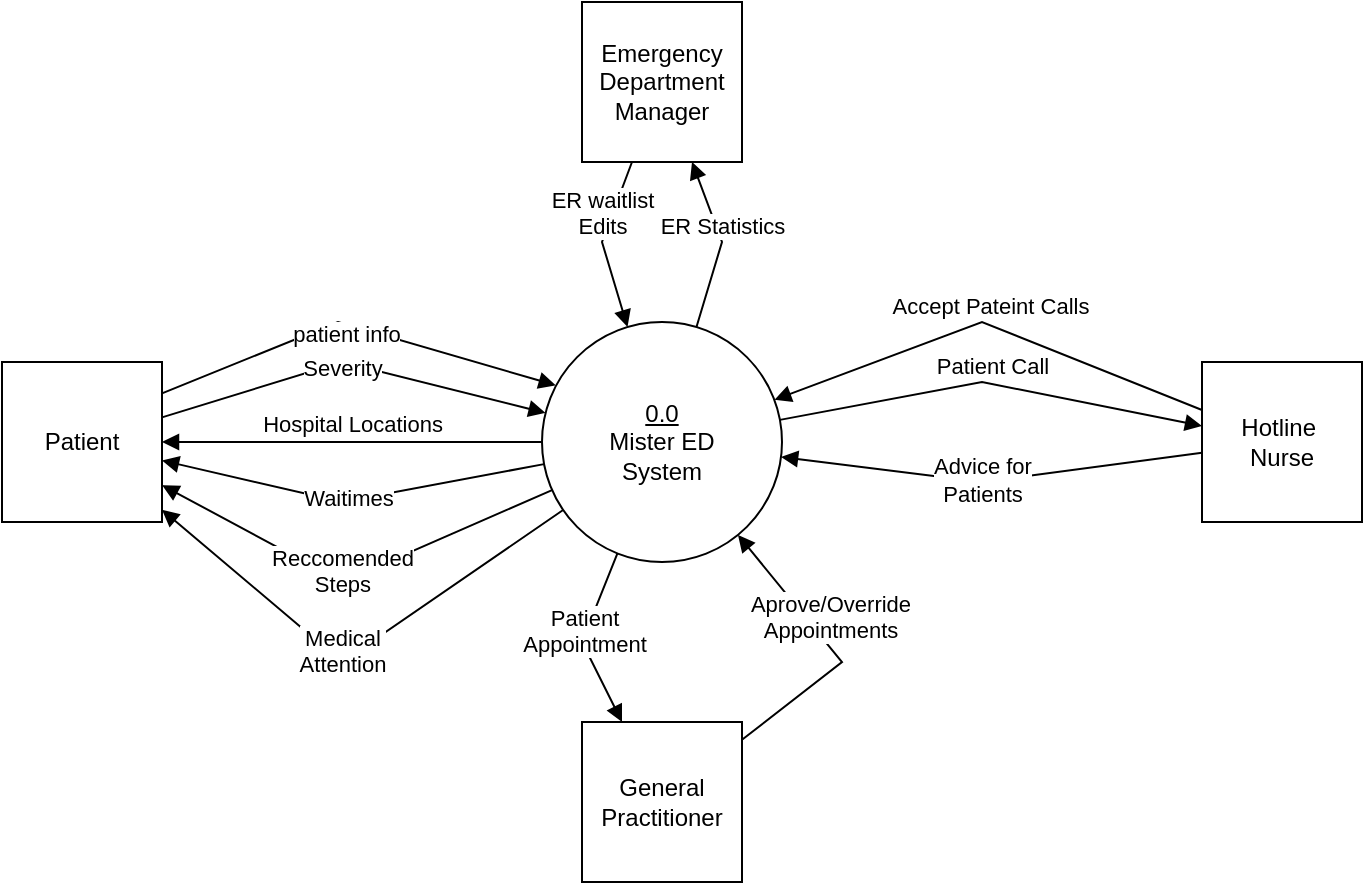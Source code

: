 <mxfile version="24.8.3">
  <diagram name="Page-1" id="wVYBC4rcMu2nw_acVL41">
    <mxGraphModel dx="899" dy="492" grid="1" gridSize="10" guides="1" tooltips="1" connect="1" arrows="1" fold="1" page="1" pageScale="1" pageWidth="850" pageHeight="1100" math="0" shadow="0">
      <root>
        <mxCell id="0" />
        <mxCell id="1" parent="0" />
        <mxCell id="YmnD2H-DsPDv7kOZWSRZ-1" value="&lt;div&gt;&lt;u&gt;0.0&lt;/u&gt;&lt;/div&gt;Mister ED&lt;div&gt;System&lt;/div&gt;" style="ellipse;whiteSpace=wrap;html=1;aspect=fixed;" parent="1" vertex="1">
          <mxGeometry x="340" y="210" width="120" height="120" as="geometry" />
        </mxCell>
        <mxCell id="YmnD2H-DsPDv7kOZWSRZ-2" value="Patient" style="whiteSpace=wrap;html=1;aspect=fixed;" parent="1" vertex="1">
          <mxGeometry x="70" y="230" width="80" height="80" as="geometry" />
        </mxCell>
        <mxCell id="YmnD2H-DsPDv7kOZWSRZ-3" value="Hotline&amp;nbsp;&lt;div&gt;Nurse&lt;/div&gt;" style="whiteSpace=wrap;html=1;aspect=fixed;" parent="1" vertex="1">
          <mxGeometry x="670" y="230" width="80" height="80" as="geometry" />
        </mxCell>
        <mxCell id="YmnD2H-DsPDv7kOZWSRZ-5" value="General Practitioner" style="whiteSpace=wrap;html=1;aspect=fixed;" parent="1" vertex="1">
          <mxGeometry x="360" y="410" width="80" height="80" as="geometry" />
        </mxCell>
        <mxCell id="YmnD2H-DsPDv7kOZWSRZ-6" value="Emergency Department Manager" style="whiteSpace=wrap;html=1;aspect=fixed;" parent="1" vertex="1">
          <mxGeometry x="360" y="50" width="80" height="80" as="geometry" />
        </mxCell>
        <mxCell id="YmnD2H-DsPDv7kOZWSRZ-9" value="" style="html=1;verticalAlign=bottom;endArrow=block;curved=0;rounded=0;" parent="1" source="YmnD2H-DsPDv7kOZWSRZ-2" target="YmnD2H-DsPDv7kOZWSRZ-1" edge="1">
          <mxGeometry width="80" relative="1" as="geometry">
            <mxPoint x="210" y="240" as="sourcePoint" />
            <mxPoint x="290" y="240" as="targetPoint" />
            <Array as="points">
              <mxPoint x="240" y="230" />
            </Array>
          </mxGeometry>
        </mxCell>
        <mxCell id="kG92BeQsD24bsFQ-e9bw-1" value="Severity" style="edgeLabel;html=1;align=center;verticalAlign=middle;resizable=0;points=[];" vertex="1" connectable="0" parent="YmnD2H-DsPDv7kOZWSRZ-9">
          <mxGeometry x="0.196" y="2" relative="1" as="geometry">
            <mxPoint x="-25" y="-1" as="offset" />
          </mxGeometry>
        </mxCell>
        <mxCell id="YmnD2H-DsPDv7kOZWSRZ-10" value="" style="html=1;verticalAlign=bottom;endArrow=block;curved=0;rounded=0;" parent="1" source="YmnD2H-DsPDv7kOZWSRZ-1" target="YmnD2H-DsPDv7kOZWSRZ-2" edge="1">
          <mxGeometry width="80" relative="1" as="geometry">
            <mxPoint x="200" y="330" as="sourcePoint" />
            <mxPoint x="280" y="330" as="targetPoint" />
            <Array as="points">
              <mxPoint x="240" y="300" />
            </Array>
          </mxGeometry>
        </mxCell>
        <mxCell id="kG92BeQsD24bsFQ-e9bw-2" value="Waitimes" style="edgeLabel;html=1;align=center;verticalAlign=middle;resizable=0;points=[];" vertex="1" connectable="0" parent="YmnD2H-DsPDv7kOZWSRZ-10">
          <mxGeometry x="-0.083" y="1" relative="1" as="geometry">
            <mxPoint x="-10" y="-1" as="offset" />
          </mxGeometry>
        </mxCell>
        <mxCell id="YmnD2H-DsPDv7kOZWSRZ-11" value="Hospital Locations" style="html=1;verticalAlign=bottom;endArrow=block;curved=0;rounded=0;" parent="1" source="YmnD2H-DsPDv7kOZWSRZ-1" target="YmnD2H-DsPDv7kOZWSRZ-2" edge="1">
          <mxGeometry width="80" relative="1" as="geometry">
            <mxPoint x="200" y="380" as="sourcePoint" />
            <mxPoint x="280" y="380" as="targetPoint" />
          </mxGeometry>
        </mxCell>
        <mxCell id="YmnD2H-DsPDv7kOZWSRZ-13" value="Patient Call" style="html=1;verticalAlign=bottom;endArrow=block;curved=0;rounded=0;" parent="1" source="YmnD2H-DsPDv7kOZWSRZ-1" target="YmnD2H-DsPDv7kOZWSRZ-3" edge="1">
          <mxGeometry width="80" relative="1" as="geometry">
            <mxPoint x="510" y="220" as="sourcePoint" />
            <mxPoint x="590" y="220" as="targetPoint" />
            <Array as="points">
              <mxPoint x="560" y="240" />
            </Array>
          </mxGeometry>
        </mxCell>
        <mxCell id="YmnD2H-DsPDv7kOZWSRZ-14" value="" style="html=1;verticalAlign=bottom;endArrow=block;curved=0;rounded=0;" parent="1" source="YmnD2H-DsPDv7kOZWSRZ-3" target="YmnD2H-DsPDv7kOZWSRZ-1" edge="1">
          <mxGeometry x="-0.153" y="-7" width="80" relative="1" as="geometry">
            <mxPoint x="470" y="330" as="sourcePoint" />
            <mxPoint x="550" y="330" as="targetPoint" />
            <Array as="points">
              <mxPoint x="560" y="290" />
            </Array>
            <mxPoint as="offset" />
          </mxGeometry>
        </mxCell>
        <mxCell id="kG92BeQsD24bsFQ-e9bw-3" value="Advice for&lt;div&gt;Patients&lt;/div&gt;" style="edgeLabel;html=1;align=center;verticalAlign=middle;resizable=0;points=[];" vertex="1" connectable="0" parent="YmnD2H-DsPDv7kOZWSRZ-14">
          <mxGeometry x="-0.167" y="2" relative="1" as="geometry">
            <mxPoint x="-23" as="offset" />
          </mxGeometry>
        </mxCell>
        <mxCell id="YmnD2H-DsPDv7kOZWSRZ-17" value="Patient&lt;div&gt;Appointment&lt;/div&gt;" style="html=1;verticalAlign=bottom;endArrow=block;curved=0;rounded=0;" parent="1" source="YmnD2H-DsPDv7kOZWSRZ-1" target="YmnD2H-DsPDv7kOZWSRZ-5" edge="1">
          <mxGeometry x="0.234" y="-4" width="80" relative="1" as="geometry">
            <mxPoint x="240" y="330" as="sourcePoint" />
            <mxPoint x="320" y="330" as="targetPoint" />
            <Array as="points">
              <mxPoint x="360" y="370" />
            </Array>
            <mxPoint as="offset" />
          </mxGeometry>
        </mxCell>
        <mxCell id="YmnD2H-DsPDv7kOZWSRZ-18" value="ER waitlist&lt;div&gt;Edits&lt;/div&gt;" style="html=1;verticalAlign=bottom;endArrow=block;curved=0;rounded=0;" parent="1" source="YmnD2H-DsPDv7kOZWSRZ-6" target="YmnD2H-DsPDv7kOZWSRZ-1" edge="1">
          <mxGeometry width="80" relative="1" as="geometry">
            <mxPoint x="390" y="170" as="sourcePoint" />
            <mxPoint x="470" y="170" as="targetPoint" />
            <Array as="points">
              <mxPoint x="370" y="170" />
            </Array>
          </mxGeometry>
        </mxCell>
        <mxCell id="YmnD2H-DsPDv7kOZWSRZ-19" value="ER Statistics" style="html=1;verticalAlign=bottom;endArrow=block;curved=0;rounded=0;" parent="1" source="YmnD2H-DsPDv7kOZWSRZ-1" target="YmnD2H-DsPDv7kOZWSRZ-6" edge="1">
          <mxGeometry width="80" relative="1" as="geometry">
            <mxPoint x="450" y="170" as="sourcePoint" />
            <mxPoint x="530" y="170" as="targetPoint" />
            <Array as="points">
              <mxPoint x="430" y="170" />
            </Array>
          </mxGeometry>
        </mxCell>
        <mxCell id="6AsKHR8IywjmqEPWiZ_l-1" value="Reccomended&lt;div&gt;Steps&lt;/div&gt;" style="html=1;verticalAlign=bottom;endArrow=block;curved=0;rounded=0;" parent="1" source="YmnD2H-DsPDv7kOZWSRZ-1" target="YmnD2H-DsPDv7kOZWSRZ-2" edge="1">
          <mxGeometry x="0.057" y="10" width="80" relative="1" as="geometry">
            <mxPoint x="190" y="390" as="sourcePoint" />
            <mxPoint x="270" y="390" as="targetPoint" />
            <Array as="points">
              <mxPoint x="240" y="340" />
            </Array>
            <mxPoint x="5" y="1" as="offset" />
          </mxGeometry>
        </mxCell>
        <mxCell id="6AsKHR8IywjmqEPWiZ_l-2" value="Medical&lt;div&gt;Attention&lt;/div&gt;" style="html=1;verticalAlign=bottom;endArrow=block;curved=0;rounded=0;" parent="1" source="YmnD2H-DsPDv7kOZWSRZ-1" target="YmnD2H-DsPDv7kOZWSRZ-2" edge="1">
          <mxGeometry x="0.065" y="10" width="80" relative="1" as="geometry">
            <mxPoint x="190" y="380" as="sourcePoint" />
            <mxPoint x="270" y="380" as="targetPoint" />
            <Array as="points">
              <mxPoint x="240" y="380" />
            </Array>
            <mxPoint x="6" y="2" as="offset" />
          </mxGeometry>
        </mxCell>
        <mxCell id="6AsKHR8IywjmqEPWiZ_l-3" value="Aprove/Override&lt;div&gt;Appointments&lt;/div&gt;" style="html=1;verticalAlign=bottom;endArrow=block;curved=0;rounded=0;" parent="1" source="YmnD2H-DsPDv7kOZWSRZ-5" target="YmnD2H-DsPDv7kOZWSRZ-1" edge="1">
          <mxGeometry width="80" relative="1" as="geometry">
            <mxPoint x="460" y="410" as="sourcePoint" />
            <mxPoint x="540" y="410" as="targetPoint" />
            <Array as="points">
              <mxPoint x="490" y="380" />
            </Array>
          </mxGeometry>
        </mxCell>
        <mxCell id="J_QBnB00ZqlzljHU9biv-1" value="Accept Pateint Calls" style="html=1;verticalAlign=bottom;endArrow=block;curved=0;rounded=0;" parent="1" source="YmnD2H-DsPDv7kOZWSRZ-3" target="YmnD2H-DsPDv7kOZWSRZ-1" edge="1">
          <mxGeometry width="80" relative="1" as="geometry">
            <mxPoint x="530" y="170" as="sourcePoint" />
            <mxPoint x="610" y="170" as="targetPoint" />
            <Array as="points">
              <mxPoint x="560" y="210" />
            </Array>
          </mxGeometry>
        </mxCell>
        <mxCell id="kG92BeQsD24bsFQ-e9bw-4" value="" style="html=1;verticalAlign=bottom;endArrow=block;curved=0;rounded=0;exitX=1;exitY=0.196;exitDx=0;exitDy=0;exitPerimeter=0;entryX=0.057;entryY=0.264;entryDx=0;entryDy=0;entryPerimeter=0;" edge="1" parent="1" source="YmnD2H-DsPDv7kOZWSRZ-2" target="YmnD2H-DsPDv7kOZWSRZ-1">
          <mxGeometry width="80" relative="1" as="geometry">
            <mxPoint x="148" y="238" as="sourcePoint" />
            <mxPoint x="340" y="235" as="targetPoint" />
            <Array as="points">
              <mxPoint x="238" y="210" />
            </Array>
          </mxGeometry>
        </mxCell>
        <mxCell id="kG92BeQsD24bsFQ-e9bw-5" value="patient info" style="edgeLabel;html=1;align=center;verticalAlign=middle;resizable=0;points=[];" vertex="1" connectable="0" parent="kG92BeQsD24bsFQ-e9bw-4">
          <mxGeometry x="0.196" y="2" relative="1" as="geometry">
            <mxPoint x="-25" y="-1" as="offset" />
          </mxGeometry>
        </mxCell>
      </root>
    </mxGraphModel>
  </diagram>
</mxfile>
